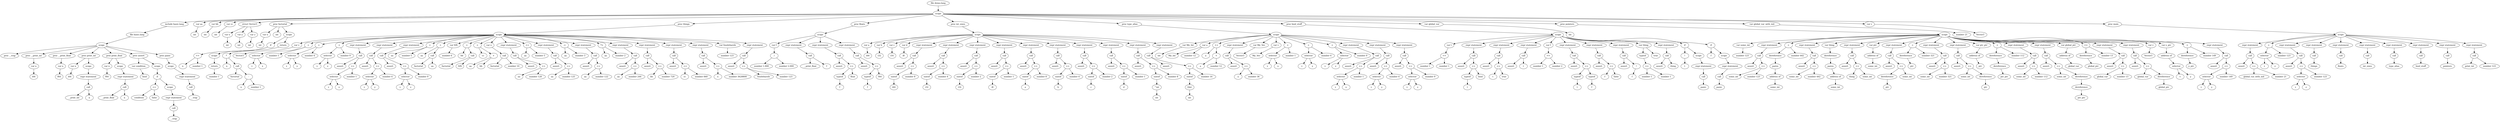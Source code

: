 digraph g {
    2 [label="file demo.lang"]
    3 [label="scope"]
    65 [label="include basic.lang"]
    4 [label="file basic.lang"]
    5 [label="scope"]
    6 [label="proc __trap"]
    8 [label="proc __print_int"]
    10 [label="var n"]
    12 [label="i64"]
    13 [label="proc __print_float"]
    15 [label="var n"]
    17 [label="f64"]
    18 [label="proc print_int"]
    20 [label="var n"]
    22 [label="i64"]
    23 [label="scope"]
    29 [label="expr statement"]
    28 [label="call"]
    25 [label="__print_int"]
    27 [label="n"]
    30 [label="proc print_float"]
    32 [label="var n"]
    34 [label="f64"]
    35 [label="scope"]
    41 [label="expr statement"]
    40 [label="call"]
    37 [label="__print_float"]
    39 [label="n"]
    42 [label="proc assert"]
    44 [label="var condition"]
    46 [label="bool"]
    47 [label="scope"]
    57 [label="if"]
    51 [label="=="]
    49 [label="condition"]
    50 [label="false"]
    52 [label="scope"]
    56 [label="expr statement"]
    55 [label="call"]
    54 [label="__trap"]
    58 [label="proc panic"]
    60 [label="scope"]
    64 [label="expr statement"]
    63 [label="call"]
    62 [label="__trap"]
    66 [label="var aa"]
    68 [label="int"]
    69 [label="var bb"]
    71 [label="int"]
    72 [label="var cc"]
    74 [label="int"]
    75 [label="struct Vector3"]
    76 [label="var x"]
    78 [label="int"]
    79 [label="var y"]
    81 [label="int"]
    82 [label="var z"]
    84 [label="int"]
    85 [label="proc factorial"]
    87 [label="var n"]
    89 [label="int"]
    91 [label="int"]
    92 [label="scope"]
    100 [label="if"]
    96 [label="=="]
    94 [label="n"]
    95 [label="number 1"]
    97 [label="scope"]
    98 [label="return"]
    99 [label="number 1"]
    101 [label="return"]
    111 [label="*"]
    103 [label="n"]
    110 [label="call"]
    105 [label="factorial"]
    109 [label="-"]
    107 [label="n"]
    108 [label="number 1"]
    112 [label="proc things"]
    114 [label="scope"]
    115 [label="var v"]
    117 [label="Vector3"]
    123 [label="="]
    121 [label="selector"]
    119 [label="v"]
    120 [label="x"]
    122 [label="number 1"]
    129 [label="="]
    127 [label="selector"]
    125 [label="v"]
    126 [label="y"]
    128 [label="number 4"]
    135 [label="="]
    133 [label="selector"]
    131 [label="v"]
    132 [label="z"]
    134 [label="number 9"]
    145 [label="expr statement"]
    144 [label="call"]
    137 [label="assert"]
    143 [label="=="]
    141 [label="selector"]
    139 [label="v"]
    140 [label="x"]
    142 [label="number 1"]
    155 [label="expr statement"]
    154 [label="call"]
    147 [label="assert"]
    153 [label="=="]
    151 [label="selector"]
    149 [label="v"]
    150 [label="y"]
    152 [label="number 4"]
    165 [label="expr statement"]
    164 [label="call"]
    157 [label="assert"]
    163 [label="=="]
    161 [label="selector"]
    159 [label="v"]
    160 [label="z"]
    162 [label="number 9"]
    169 [label="="]
    167 [label="aa"]
    168 [label="number 5"]
    177 [label="="]
    171 [label="aa"]
    176 [label="call"]
    173 [label="factorial"]
    175 [label="aa"]
    178 [label="var SIX"]
    179 [label="number 6"]
    187 [label="="]
    181 [label="bb"]
    186 [label="call"]
    183 [label="factorial"]
    185 [label="SIX"]
    195 [label="="]
    189 [label="cc"]
    194 [label="+"]
    191 [label="aa"]
    193 [label="bb"]
    196 [label="var x"]
    200 [label="call"]
    198 [label="factorial"]
    199 [label="number 10"]
    208 [label="expr statement"]
    207 [label="call"]
    202 [label="assert"]
    206 [label="=="]
    204 [label="aa"]
    205 [label="number 120"]
    212 [label="+="]
    210 [label="aa"]
    211 [label="number 5"]
    220 [label="expr statement"]
    219 [label="call"]
    214 [label="assert"]
    218 [label="=="]
    216 [label="aa"]
    217 [label="number 125"]
    224 [label="-="]
    222 [label="aa"]
    223 [label="number 3"]
    232 [label="expr statement"]
    231 [label="call"]
    226 [label="assert"]
    230 [label="=="]
    228 [label="aa"]
    229 [label="number 122"]
    236 [label="*="]
    234 [label="aa"]
    235 [label="number 2"]
    244 [label="expr statement"]
    243 [label="call"]
    238 [label="assert"]
    242 [label="=="]
    240 [label="aa"]
    241 [label="number 244"]
    252 [label="expr statement"]
    251 [label="call"]
    246 [label="assert"]
    250 [label="=="]
    248 [label="bb"]
    249 [label="number 720"]
    260 [label="expr statement"]
    259 [label="call"]
    254 [label="assert"]
    258 [label="=="]
    256 [label="cc"]
    257 [label="number 840"]
    268 [label="expr statement"]
    267 [label="call"]
    262 [label="assert"]
    266 [label="=="]
    264 [label="x"]
    265 [label="number 3628800"]
    269 [label="var foozlebarzle"]
    270 [label="number 123"]
    278 [label="expr statement"]
    277 [label="call"]
    272 [label="assert"]
    276 [label="=="]
    274 [label="foozlebarzle"]
    275 [label="number 123"]
    279 [label="proc floats"]
    281 [label="scope"]
    282 [label="var f"]
    285 [label="/"]
    283 [label="number 1.000"]
    284 [label="number 2.000"]
    291 [label="expr statement"]
    290 [label="call"]
    287 [label="__print_float"]
    289 [label="f"]
    301 [label="expr statement"]
    300 [label="call"]
    293 [label="assert"]
    299 [label="=="]
    294 [label="typeof"]
    296 [label="f"]
    298 [label="float"]
    311 [label="expr statement"]
    310 [label="call"]
    303 [label="assert"]
    309 [label="=="]
    304 [label="typeof"]
    306 [label="f"]
    308 [label="f64"]
    312 [label="proc int_sizes"]
    314 [label="scope"]
    315 [label="var a"]
    317 [label="i64"]
    318 [label="var b"]
    320 [label="i32"]
    321 [label="var c"]
    323 [label="i16"]
    324 [label="var d"]
    326 [label="i8"]
    335 [label="expr statement"]
    334 [label="call"]
    328 [label="assert"]
    333 [label="=="]
    329 [label="sizeof"]
    331 [label="i64"]
    332 [label="number 8"]
    344 [label="expr statement"]
    343 [label="call"]
    337 [label="assert"]
    342 [label="=="]
    338 [label="sizeof"]
    340 [label="i32"]
    341 [label="number 4"]
    353 [label="expr statement"]
    352 [label="call"]
    346 [label="assert"]
    351 [label="=="]
    347 [label="sizeof"]
    349 [label="i16"]
    350 [label="number 2"]
    362 [label="expr statement"]
    361 [label="call"]
    355 [label="assert"]
    360 [label="=="]
    356 [label="sizeof"]
    358 [label="i8"]
    359 [label="number 1"]
    371 [label="expr statement"]
    370 [label="call"]
    364 [label="assert"]
    369 [label="=="]
    365 [label="sizeof"]
    367 [label="a"]
    368 [label="number 8"]
    380 [label="expr statement"]
    379 [label="call"]
    373 [label="assert"]
    378 [label="=="]
    374 [label="sizeof"]
    376 [label="b"]
    377 [label="number 4"]
    389 [label="expr statement"]
    388 [label="call"]
    382 [label="assert"]
    387 [label="=="]
    383 [label="sizeof"]
    385 [label="c"]
    386 [label="number 2"]
    398 [label="expr statement"]
    397 [label="call"]
    391 [label="assert"]
    396 [label="=="]
    392 [label="sizeof"]
    394 [label="d"]
    395 [label="number 1"]
    408 [label="expr statement"]
    407 [label="call"]
    400 [label="assert"]
    406 [label="=="]
    401 [label="sizeof"]
    404 [label="^int"]
    403 [label="int"]
    405 [label="number 8"]
    418 [label="expr statement"]
    417 [label="call"]
    410 [label="assert"]
    416 [label="=="]
    411 [label="sizeof"]
    414 [label="[]int"]
    413 [label="int"]
    415 [label="number 16"]
    419 [label="proc type_alias"]
    421 [label="scope"]
    422 [label="var My_Int"]
    424 [label="int"]
    425 [label="var a"]
    427 [label="My_Int"]
    428 [label="number 12"]
    435 [label="+="]
    430 [label="a"]
    434 [label="+"]
    432 [label="a"]
    433 [label="number 12"]
    443 [label="expr statement"]
    442 [label="call"]
    437 [label="assert"]
    441 [label="=="]
    439 [label="a"]
    440 [label="number 36"]
    444 [label="var My_Vec"]
    446 [label="Vector3"]
    447 [label="var v"]
    449 [label="My_Vec"]
    455 [label="="]
    453 [label="selector"]
    451 [label="v"]
    452 [label="x"]
    454 [label="number 1"]
    461 [label="="]
    459 [label="selector"]
    457 [label="v"]
    458 [label="y"]
    460 [label="number 4"]
    467 [label="="]
    465 [label="selector"]
    463 [label="v"]
    464 [label="z"]
    466 [label="number 9"]
    477 [label="expr statement"]
    476 [label="call"]
    469 [label="assert"]
    475 [label="=="]
    473 [label="selector"]
    471 [label="v"]
    472 [label="x"]
    474 [label="number 1"]
    487 [label="expr statement"]
    486 [label="call"]
    479 [label="assert"]
    485 [label="=="]
    483 [label="selector"]
    481 [label="v"]
    482 [label="y"]
    484 [label="number 4"]
    497 [label="expr statement"]
    496 [label="call"]
    489 [label="assert"]
    495 [label="=="]
    493 [label="selector"]
    491 [label="v"]
    492 [label="z"]
    494 [label="number 9"]
    498 [label="proc bool_stuff"]
    500 [label="scope"]
    501 [label="var t"]
    504 [label="=="]
    502 [label="number 1"]
    503 [label="number 1"]
    514 [label="expr statement"]
    513 [label="call"]
    506 [label="assert"]
    512 [label="=="]
    507 [label="typeof"]
    509 [label="t"]
    511 [label="bool"]
    522 [label="expr statement"]
    521 [label="call"]
    516 [label="assert"]
    520 [label="=="]
    518 [label="t"]
    519 [label="true"]
    528 [label="expr statement"]
    527 [label="call"]
    524 [label="assert"]
    526 [label="t"]
    529 [label="var f"]
    532 [label="=="]
    530 [label="number 1"]
    531 [label="number 2"]
    543 [label="expr statement"]
    542 [label="call"]
    534 [label="assert"]
    541 [label="=="]
    535 [label="typeof"]
    537 [label="t"]
    538 [label="typeof"]
    540 [label="f"]
    551 [label="expr statement"]
    550 [label="call"]
    545 [label="assert"]
    549 [label="=="]
    547 [label="f"]
    548 [label="false"]
    558 [label="expr statement"]
    557 [label="call"]
    553 [label="assert"]
    554 [label="!"]
    556 [label="f"]
    559 [label="var thing"]
    560 [label="typeof"]
    563 [label="=="]
    561 [label="number 1"]
    562 [label="number 1"]
    564 [label="true"]
    570 [label="expr statement"]
    569 [label="call"]
    566 [label="assert"]
    568 [label="thing"]
    579 [label="if"]
    571 [label="!"]
    573 [label="t"]
    574 [label="scope"]
    578 [label="expr statement"]
    577 [label="call"]
    576 [label="panic"]
    587 [label="if"]
    581 [label="f"]
    582 [label="scope"]
    586 [label="expr statement"]
    585 [label="call"]
    584 [label="panic"]
    588 [label="var global_var"]
    590 [label="int"]
    591 [label="proc pointers"]
    593 [label="scope"]
    594 [label="var some_int"]
    595 [label="number 123"]
    603 [label="expr statement"]
    602 [label="call"]
    597 [label="assert"]
    601 [label="=="]
    599 [label="some_int"]
    600 [label="number 123"]
    610 [label="="]
    608 [label="dereference"]
    607 [label="paren"]
    604 [label="address of"]
    606 [label="some_int"]
    609 [label="number 442"]
    618 [label="expr statement"]
    617 [label="call"]
    612 [label="assert"]
    616 [label="=="]
    614 [label="some_int"]
    615 [label="number 442"]
    619 [label="var thing"]
    624 [label="dereference"]
    623 [label="paren"]
    620 [label="address of"]
    622 [label="some_int"]
    633 [label="expr statement"]
    632 [label="call"]
    626 [label="assert"]
    631 [label="=="]
    628 [label="thing"]
    630 [label="some_int"]
    634 [label="var ptr"]
    635 [label="address of"]
    637 [label="some_int"]
    647 [label="expr statement"]
    646 [label="call"]
    639 [label="assert"]
    645 [label="=="]
    642 [label="dereference"]
    641 [label="ptr"]
    644 [label="some_int"]
    652 [label="="]
    650 [label="dereference"]
    649 [label="ptr"]
    651 [label="number 321"]
    660 [label="expr statement"]
    659 [label="call"]
    654 [label="assert"]
    658 [label="=="]
    656 [label="some_int"]
    657 [label="number 321"]
    670 [label="expr statement"]
    669 [label="call"]
    662 [label="assert"]
    668 [label="=="]
    664 [label="some_int"]
    667 [label="dereference"]
    666 [label="ptr"]
    671 [label="var ptr_ptr"]
    672 [label="address of"]
    674 [label="ptr"]
    680 [label="="]
    678 [label="dereference"]
    677 [label="dereference"]
    676 [label="ptr_ptr"]
    679 [label="number 112"]
    688 [label="expr statement"]
    687 [label="call"]
    682 [label="assert"]
    686 [label="=="]
    684 [label="some_int"]
    685 [label="number 112"]
    699 [label="expr statement"]
    698 [label="call"]
    690 [label="assert"]
    697 [label="=="]
    692 [label="some_int"]
    696 [label="dereference"]
    695 [label="dereference"]
    694 [label="ptr_ptr"]
    700 [label="var global_ptr"]
    701 [label="address of"]
    703 [label="global_var"]
    708 [label="+="]
    706 [label="dereference"]
    705 [label="global_ptr"]
    707 [label="number 13"]
    716 [label="expr statement"]
    715 [label="call"]
    710 [label="assert"]
    714 [label="=="]
    712 [label="global_var"]
    713 [label="number 13"]
    726 [label="expr statement"]
    725 [label="call"]
    718 [label="assert"]
    724 [label="=="]
    720 [label="global_var"]
    723 [label="dereference"]
    722 [label="global_ptr"]
    727 [label="var v"]
    729 [label="Vector3"]
    730 [label="var y_ptr"]
    731 [label="address of"]
    735 [label="selector"]
    733 [label="v"]
    734 [label="y"]
    740 [label="="]
    738 [label="dereference"]
    737 [label="y_ptr"]
    739 [label="number 149"]
    750 [label="expr statement"]
    749 [label="call"]
    742 [label="assert"]
    748 [label="=="]
    746 [label="selector"]
    744 [label="v"]
    745 [label="y"]
    747 [label="number 149"]
    751 [label="var global_var_with_init"]
    752 [label="number 21"]
    753 [label="var v"]
    755 [label="Vector3"]
    756 [label="proc main"]
    758 [label="scope"]
    766 [label="expr statement"]
    765 [label="call"]
    760 [label="assert"]
    764 [label="=="]
    762 [label="global_var_with_init"]
    763 [label="number 21"]
    772 [label="="]
    770 [label="selector"]
    768 [label="v"]
    769 [label="z"]
    771 [label="number 123"]
    782 [label="expr statement"]
    781 [label="call"]
    774 [label="assert"]
    780 [label="=="]
    778 [label="selector"]
    776 [label="v"]
    777 [label="z"]
    779 [label="number 123"]
    786 [label="expr statement"]
    785 [label="call"]
    784 [label="things"]
    790 [label="expr statement"]
    789 [label="call"]
    788 [label="floats"]
    794 [label="expr statement"]
    793 [label="call"]
    792 [label="int_sizes"]
    798 [label="expr statement"]
    797 [label="call"]
    796 [label="type_alias"]
    802 [label="expr statement"]
    801 [label="call"]
    800 [label="bool_stuff"]
    806 [label="expr statement"]
    805 [label="call"]
    804 [label="pointers"]
    811 [label="expr statement"]
    810 [label="call"]
    808 [label="print_int"]
    809 [label="number 123"]
    2 -> 3
    3 -> 65
    65 -> 4
    4 -> 5
    5 -> 6
    5 -> 8
    8 -> 10
    10 -> 12
    5 -> 13
    13 -> 15
    15 -> 17
    5 -> 18
    18 -> 20
    20 -> 22
    18 -> 23
    23 -> 29
    29 -> 28
    28 -> 25
    28 -> 27
    5 -> 30
    30 -> 32
    32 -> 34
    30 -> 35
    35 -> 41
    41 -> 40
    40 -> 37
    40 -> 39
    5 -> 42
    42 -> 44
    44 -> 46
    42 -> 47
    47 -> 57
    57 -> 51
    51 -> 49
    51 -> 50
    57 -> 52
    52 -> 56
    56 -> 55
    55 -> 54
    5 -> 58
    58 -> 60
    60 -> 64
    64 -> 63
    63 -> 62
    3 -> 66
    66 -> 68
    3 -> 69
    69 -> 71
    3 -> 72
    72 -> 74
    3 -> 75
    75 -> 76
    76 -> 78
    75 -> 79
    79 -> 81
    75 -> 82
    82 -> 84
    3 -> 85
    85 -> 87
    87 -> 89
    85 -> 91
    85 -> 92
    92 -> 100
    100 -> 96
    96 -> 94
    96 -> 95
    100 -> 97
    97 -> 98
    98 -> 99
    92 -> 101
    101 -> 111
    111 -> 103
    111 -> 110
    110 -> 105
    110 -> 109
    109 -> 107
    109 -> 108
    3 -> 112
    112 -> 114
    114 -> 115
    115 -> 117
    114 -> 123
    123 -> 121
    121 -> 119
    121 -> 120
    123 -> 122
    114 -> 129
    129 -> 127
    127 -> 125
    127 -> 126
    129 -> 128
    114 -> 135
    135 -> 133
    133 -> 131
    133 -> 132
    135 -> 134
    114 -> 145
    145 -> 144
    144 -> 137
    144 -> 143
    143 -> 141
    141 -> 139
    141 -> 140
    143 -> 142
    114 -> 155
    155 -> 154
    154 -> 147
    154 -> 153
    153 -> 151
    151 -> 149
    151 -> 150
    153 -> 152
    114 -> 165
    165 -> 164
    164 -> 157
    164 -> 163
    163 -> 161
    161 -> 159
    161 -> 160
    163 -> 162
    114 -> 169
    169 -> 167
    169 -> 168
    114 -> 177
    177 -> 171
    177 -> 176
    176 -> 173
    176 -> 175
    114 -> 178
    178 -> 179
    114 -> 187
    187 -> 181
    187 -> 186
    186 -> 183
    186 -> 185
    114 -> 195
    195 -> 189
    195 -> 194
    194 -> 191
    194 -> 193
    114 -> 196
    196 -> 200
    200 -> 198
    200 -> 199
    114 -> 208
    208 -> 207
    207 -> 202
    207 -> 206
    206 -> 204
    206 -> 205
    114 -> 212
    212 -> 210
    212 -> 211
    114 -> 220
    220 -> 219
    219 -> 214
    219 -> 218
    218 -> 216
    218 -> 217
    114 -> 224
    224 -> 222
    224 -> 223
    114 -> 232
    232 -> 231
    231 -> 226
    231 -> 230
    230 -> 228
    230 -> 229
    114 -> 236
    236 -> 234
    236 -> 235
    114 -> 244
    244 -> 243
    243 -> 238
    243 -> 242
    242 -> 240
    242 -> 241
    114 -> 252
    252 -> 251
    251 -> 246
    251 -> 250
    250 -> 248
    250 -> 249
    114 -> 260
    260 -> 259
    259 -> 254
    259 -> 258
    258 -> 256
    258 -> 257
    114 -> 268
    268 -> 267
    267 -> 262
    267 -> 266
    266 -> 264
    266 -> 265
    114 -> 269
    269 -> 270
    114 -> 278
    278 -> 277
    277 -> 272
    277 -> 276
    276 -> 274
    276 -> 275
    3 -> 279
    279 -> 281
    281 -> 282
    282 -> 285
    285 -> 283
    285 -> 284
    281 -> 291
    291 -> 290
    290 -> 287
    290 -> 289
    281 -> 301
    301 -> 300
    300 -> 293
    300 -> 299
    299 -> 294
    294 -> 296
    299 -> 298
    281 -> 311
    311 -> 310
    310 -> 303
    310 -> 309
    309 -> 304
    304 -> 306
    309 -> 308
    3 -> 312
    312 -> 314
    314 -> 315
    315 -> 317
    314 -> 318
    318 -> 320
    314 -> 321
    321 -> 323
    314 -> 324
    324 -> 326
    314 -> 335
    335 -> 334
    334 -> 328
    334 -> 333
    333 -> 329
    329 -> 331
    333 -> 332
    314 -> 344
    344 -> 343
    343 -> 337
    343 -> 342
    342 -> 338
    338 -> 340
    342 -> 341
    314 -> 353
    353 -> 352
    352 -> 346
    352 -> 351
    351 -> 347
    347 -> 349
    351 -> 350
    314 -> 362
    362 -> 361
    361 -> 355
    361 -> 360
    360 -> 356
    356 -> 358
    360 -> 359
    314 -> 371
    371 -> 370
    370 -> 364
    370 -> 369
    369 -> 365
    365 -> 367
    369 -> 368
    314 -> 380
    380 -> 379
    379 -> 373
    379 -> 378
    378 -> 374
    374 -> 376
    378 -> 377
    314 -> 389
    389 -> 388
    388 -> 382
    388 -> 387
    387 -> 383
    383 -> 385
    387 -> 386
    314 -> 398
    398 -> 397
    397 -> 391
    397 -> 396
    396 -> 392
    392 -> 394
    396 -> 395
    314 -> 408
    408 -> 407
    407 -> 400
    407 -> 406
    406 -> 401
    401 -> 404
    404 -> 403
    406 -> 405
    314 -> 418
    418 -> 417
    417 -> 410
    417 -> 416
    416 -> 411
    411 -> 414
    414 -> 413
    416 -> 415
    3 -> 419
    419 -> 421
    421 -> 422
    422 -> 424
    421 -> 425
    425 -> 427
    425 -> 428
    421 -> 435
    435 -> 430
    435 -> 434
    434 -> 432
    434 -> 433
    421 -> 443
    443 -> 442
    442 -> 437
    442 -> 441
    441 -> 439
    441 -> 440
    421 -> 444
    444 -> 446
    421 -> 447
    447 -> 449
    421 -> 455
    455 -> 453
    453 -> 451
    453 -> 452
    455 -> 454
    421 -> 461
    461 -> 459
    459 -> 457
    459 -> 458
    461 -> 460
    421 -> 467
    467 -> 465
    465 -> 463
    465 -> 464
    467 -> 466
    421 -> 477
    477 -> 476
    476 -> 469
    476 -> 475
    475 -> 473
    473 -> 471
    473 -> 472
    475 -> 474
    421 -> 487
    487 -> 486
    486 -> 479
    486 -> 485
    485 -> 483
    483 -> 481
    483 -> 482
    485 -> 484
    421 -> 497
    497 -> 496
    496 -> 489
    496 -> 495
    495 -> 493
    493 -> 491
    493 -> 492
    495 -> 494
    3 -> 498
    498 -> 500
    500 -> 501
    501 -> 504
    504 -> 502
    504 -> 503
    500 -> 514
    514 -> 513
    513 -> 506
    513 -> 512
    512 -> 507
    507 -> 509
    512 -> 511
    500 -> 522
    522 -> 521
    521 -> 516
    521 -> 520
    520 -> 518
    520 -> 519
    500 -> 528
    528 -> 527
    527 -> 524
    527 -> 526
    500 -> 529
    529 -> 532
    532 -> 530
    532 -> 531
    500 -> 543
    543 -> 542
    542 -> 534
    542 -> 541
    541 -> 535
    535 -> 537
    541 -> 538
    538 -> 540
    500 -> 551
    551 -> 550
    550 -> 545
    550 -> 549
    549 -> 547
    549 -> 548
    500 -> 558
    558 -> 557
    557 -> 553
    557 -> 554
    554 -> 556
    500 -> 559
    559 -> 560
    560 -> 563
    563 -> 561
    563 -> 562
    559 -> 564
    500 -> 570
    570 -> 569
    569 -> 566
    569 -> 568
    500 -> 579
    579 -> 571
    571 -> 573
    579 -> 574
    574 -> 578
    578 -> 577
    577 -> 576
    500 -> 587
    587 -> 581
    587 -> 582
    582 -> 586
    586 -> 585
    585 -> 584
    3 -> 588
    588 -> 590
    3 -> 591
    591 -> 593
    593 -> 594
    594 -> 595
    593 -> 603
    603 -> 602
    602 -> 597
    602 -> 601
    601 -> 599
    601 -> 600
    593 -> 610
    610 -> 608
    608 -> 607
    607 -> 604
    604 -> 606
    610 -> 609
    593 -> 618
    618 -> 617
    617 -> 612
    617 -> 616
    616 -> 614
    616 -> 615
    593 -> 619
    619 -> 624
    624 -> 623
    623 -> 620
    620 -> 622
    593 -> 633
    633 -> 632
    632 -> 626
    632 -> 631
    631 -> 628
    631 -> 630
    593 -> 634
    634 -> 635
    635 -> 637
    593 -> 647
    647 -> 646
    646 -> 639
    646 -> 645
    645 -> 642
    642 -> 641
    645 -> 644
    593 -> 652
    652 -> 650
    650 -> 649
    652 -> 651
    593 -> 660
    660 -> 659
    659 -> 654
    659 -> 658
    658 -> 656
    658 -> 657
    593 -> 670
    670 -> 669
    669 -> 662
    669 -> 668
    668 -> 664
    668 -> 667
    667 -> 666
    593 -> 671
    671 -> 672
    672 -> 674
    593 -> 680
    680 -> 678
    678 -> 677
    677 -> 676
    680 -> 679
    593 -> 688
    688 -> 687
    687 -> 682
    687 -> 686
    686 -> 684
    686 -> 685
    593 -> 699
    699 -> 698
    698 -> 690
    698 -> 697
    697 -> 692
    697 -> 696
    696 -> 695
    695 -> 694
    593 -> 700
    700 -> 701
    701 -> 703
    593 -> 708
    708 -> 706
    706 -> 705
    708 -> 707
    593 -> 716
    716 -> 715
    715 -> 710
    715 -> 714
    714 -> 712
    714 -> 713
    593 -> 726
    726 -> 725
    725 -> 718
    725 -> 724
    724 -> 720
    724 -> 723
    723 -> 722
    593 -> 727
    727 -> 729
    593 -> 730
    730 -> 731
    731 -> 735
    735 -> 733
    735 -> 734
    593 -> 740
    740 -> 738
    738 -> 737
    740 -> 739
    593 -> 750
    750 -> 749
    749 -> 742
    749 -> 748
    748 -> 746
    746 -> 744
    746 -> 745
    748 -> 747
    3 -> 751
    751 -> 752
    3 -> 753
    753 -> 755
    3 -> 756
    756 -> 758
    758 -> 766
    766 -> 765
    765 -> 760
    765 -> 764
    764 -> 762
    764 -> 763
    758 -> 772
    772 -> 770
    770 -> 768
    770 -> 769
    772 -> 771
    758 -> 782
    782 -> 781
    781 -> 774
    781 -> 780
    780 -> 778
    778 -> 776
    778 -> 777
    780 -> 779
    758 -> 786
    786 -> 785
    785 -> 784
    758 -> 790
    790 -> 789
    789 -> 788
    758 -> 794
    794 -> 793
    793 -> 792
    758 -> 798
    798 -> 797
    797 -> 796
    758 -> 802
    802 -> 801
    801 -> 800
    758 -> 806
    806 -> 805
    805 -> 804
    758 -> 811
    811 -> 810
    810 -> 808
    810 -> 809
}